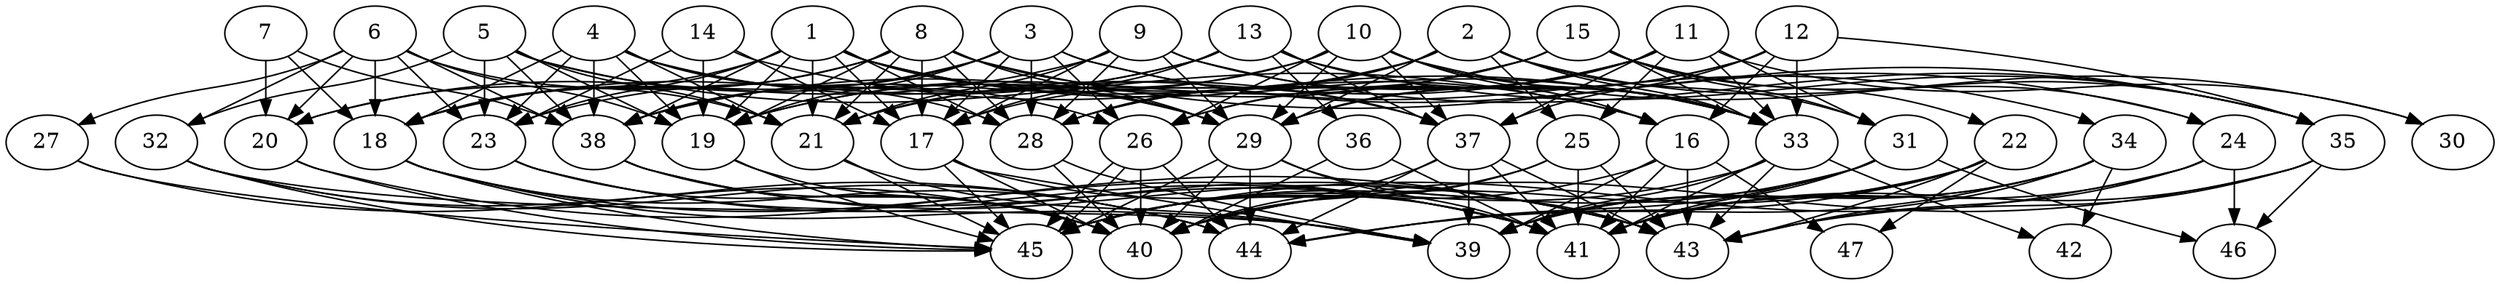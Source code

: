 // DAG (tier=3-complex, mode=data, n=47, ccr=0.518, fat=0.740, density=0.655, regular=0.228, jump=0.334, mindata=4194304, maxdata=33554432)
// DAG automatically generated by daggen at Sun Aug 24 16:33:35 2025
// /home/ermia/Project/Environments/daggen/bin/daggen --dot --ccr 0.518 --fat 0.740 --regular 0.228 --density 0.655 --jump 0.334 --mindata 4194304 --maxdata 33554432 -n 47 
digraph G {
  1 [size="35098679844542796005376", alpha="0.00", expect_size="17549339922271398002688"]
  1 -> 16 [size ="8575981618987008"]
  1 -> 17 [size ="8575981618987008"]
  1 -> 18 [size ="8575981618987008"]
  1 -> 19 [size ="8575981618987008"]
  1 -> 21 [size ="8575981618987008"]
  1 -> 23 [size ="8575981618987008"]
  1 -> 28 [size ="8575981618987008"]
  1 -> 29 [size ="8575981618987008"]
  1 -> 33 [size ="8575981618987008"]
  1 -> 38 [size ="8575981618987008"]
  2 [size="49921946068404136", alpha="0.00", expect_size="24960973034202068"]
  2 -> 17 [size ="1792527451553792"]
  2 -> 19 [size ="1792527451553792"]
  2 -> 25 [size ="1792527451553792"]
  2 -> 28 [size ="1792527451553792"]
  2 -> 29 [size ="1792527451553792"]
  2 -> 31 [size ="1792527451553792"]
  2 -> 33 [size ="1792527451553792"]
  2 -> 35 [size ="1792527451553792"]
  3 [size="4247249780191088128", alpha="0.10", expect_size="2123624890095544064"]
  3 -> 17 [size ="4067471602483200"]
  3 -> 18 [size ="4067471602483200"]
  3 -> 19 [size ="4067471602483200"]
  3 -> 24 [size ="4067471602483200"]
  3 -> 26 [size ="4067471602483200"]
  3 -> 28 [size ="4067471602483200"]
  3 -> 34 [size ="4067471602483200"]
  3 -> 38 [size ="4067471602483200"]
  4 [size="507534531849414080", alpha="0.19", expect_size="253767265924707040"]
  4 -> 18 [size ="8860467200000000"]
  4 -> 19 [size ="8860467200000000"]
  4 -> 21 [size ="8860467200000000"]
  4 -> 23 [size ="8860467200000000"]
  4 -> 26 [size ="8860467200000000"]
  4 -> 28 [size ="8860467200000000"]
  4 -> 37 [size ="8860467200000000"]
  4 -> 38 [size ="8860467200000000"]
  5 [size="38456378121833984", alpha="0.12", expect_size="19228189060916992"]
  5 -> 16 [size ="864215367680000"]
  5 -> 19 [size ="864215367680000"]
  5 -> 21 [size ="864215367680000"]
  5 -> 23 [size ="864215367680000"]
  5 -> 29 [size ="864215367680000"]
  5 -> 32 [size ="864215367680000"]
  5 -> 38 [size ="864215367680000"]
  6 [size="12911453559433723904000", alpha="0.14", expect_size="6455726779716861952000"]
  6 -> 18 [size ="4402912742604800"]
  6 -> 19 [size ="4402912742604800"]
  6 -> 20 [size ="4402912742604800"]
  6 -> 21 [size ="4402912742604800"]
  6 -> 23 [size ="4402912742604800"]
  6 -> 27 [size ="4402912742604800"]
  6 -> 32 [size ="4402912742604800"]
  6 -> 38 [size ="4402912742604800"]
  7 [size="2768976575969592320", alpha="0.13", expect_size="1384488287984796160"]
  7 -> 18 [size ="2353809858756608"]
  7 -> 20 [size ="2353809858756608"]
  7 -> 38 [size ="2353809858756608"]
  8 [size="16249335813236588544000", alpha="0.14", expect_size="8124667906618294272000"]
  8 -> 17 [size ="5132320033996800"]
  8 -> 18 [size ="5132320033996800"]
  8 -> 19 [size ="5132320033996800"]
  8 -> 20 [size ="5132320033996800"]
  8 -> 21 [size ="5132320033996800"]
  8 -> 28 [size ="5132320033996800"]
  8 -> 29 [size ="5132320033996800"]
  8 -> 35 [size ="5132320033996800"]
  8 -> 37 [size ="5132320033996800"]
  9 [size="32205024188728082432000", alpha="0.06", expect_size="16102512094364041216000"]
  9 -> 17 [size ="8097899950899200"]
  9 -> 20 [size ="8097899950899200"]
  9 -> 21 [size ="8097899950899200"]
  9 -> 28 [size ="8097899950899200"]
  9 -> 29 [size ="8097899950899200"]
  9 -> 33 [size ="8097899950899200"]
  9 -> 35 [size ="8097899950899200"]
  10 [size="12533988429923014656", alpha="0.11", expect_size="6266994214961507328"]
  10 -> 16 [size ="7638590746001408"]
  10 -> 21 [size ="7638590746001408"]
  10 -> 26 [size ="7638590746001408"]
  10 -> 29 [size ="7638590746001408"]
  10 -> 30 [size ="7638590746001408"]
  10 -> 33 [size ="7638590746001408"]
  10 -> 37 [size ="7638590746001408"]
  10 -> 38 [size ="7638590746001408"]
  11 [size="102071088434355264", alpha="0.14", expect_size="51035544217177632"]
  11 -> 21 [size ="4723733377843200"]
  11 -> 25 [size ="4723733377843200"]
  11 -> 26 [size ="4723733377843200"]
  11 -> 28 [size ="4723733377843200"]
  11 -> 29 [size ="4723733377843200"]
  11 -> 30 [size ="4723733377843200"]
  11 -> 31 [size ="4723733377843200"]
  11 -> 33 [size ="4723733377843200"]
  11 -> 37 [size ="4723733377843200"]
  12 [size="475639188226370961408", alpha="0.07", expect_size="237819594113185480704"]
  12 -> 16 [size ="487463093010432"]
  12 -> 26 [size ="487463093010432"]
  12 -> 29 [size ="487463093010432"]
  12 -> 33 [size ="487463093010432"]
  12 -> 35 [size ="487463093010432"]
  12 -> 37 [size ="487463093010432"]
  13 [size="92137401308738064", alpha="0.09", expect_size="46068700654369032"]
  13 -> 17 [size ="6085434773864448"]
  13 -> 18 [size ="6085434773864448"]
  13 -> 23 [size ="6085434773864448"]
  13 -> 33 [size ="6085434773864448"]
  13 -> 35 [size ="6085434773864448"]
  13 -> 36 [size ="6085434773864448"]
  13 -> 37 [size ="6085434773864448"]
  14 [size="20829841748200864", alpha="0.10", expect_size="10414920874100432"]
  14 -> 17 [size ="333366771580928"]
  14 -> 19 [size ="333366771580928"]
  14 -> 23 [size ="333366771580928"]
  14 -> 33 [size ="333366771580928"]
  15 [size="1743640424194020212736", alpha="0.20", expect_size="871820212097010106368"]
  15 -> 19 [size ="1158940855369728"]
  15 -> 22 [size ="1158940855369728"]
  15 -> 24 [size ="1158940855369728"]
  15 -> 28 [size ="1158940855369728"]
  15 -> 31 [size ="1158940855369728"]
  15 -> 33 [size ="1158940855369728"]
  15 -> 38 [size ="1158940855369728"]
  16 [size="614036576326482048", alpha="0.00", expect_size="307018288163241024"]
  16 -> 39 [size ="313677106380800"]
  16 -> 41 [size ="313677106380800"]
  16 -> 43 [size ="313677106380800"]
  16 -> 45 [size ="313677106380800"]
  16 -> 47 [size ="313677106380800"]
  17 [size="903266394404028416000", alpha="0.02", expect_size="451633197202014208000"]
  17 -> 39 [size ="747539057868800"]
  17 -> 40 [size ="747539057868800"]
  17 -> 41 [size ="747539057868800"]
  17 -> 45 [size ="747539057868800"]
  18 [size="285844837871044544", alpha="0.10", expect_size="142922418935522272"]
  18 -> 39 [size ="6460683617042432"]
  18 -> 41 [size ="6460683617042432"]
  18 -> 44 [size ="6460683617042432"]
  18 -> 45 [size ="6460683617042432"]
  19 [size="332249301214178560", alpha="0.00", expect_size="166124650607089280"]
  19 -> 40 [size ="7359698252595200"]
  19 -> 45 [size ="7359698252595200"]
  20 [size="16889330816657309696", alpha="0.12", expect_size="8444665408328654848"]
  20 -> 43 [size ="6235467880071168"]
  20 -> 45 [size ="6235467880071168"]
  21 [size="9734705874903631872", alpha="0.01", expect_size="4867352937451815936"]
  21 -> 39 [size ="8423779092922368"]
  21 -> 45 [size ="8423779092922368"]
  22 [size="1460163731777321435136", alpha="0.10", expect_size="730081865888660717568"]
  22 -> 39 [size ="1029653322006528"]
  22 -> 40 [size ="1029653322006528"]
  22 -> 41 [size ="1029653322006528"]
  22 -> 43 [size ="1029653322006528"]
  22 -> 44 [size ="1029653322006528"]
  22 -> 47 [size ="1029653322006528"]
  23 [size="4974905372205712932864", alpha="0.10", expect_size="2487452686102856466432"]
  23 -> 40 [size ="2331380734230528"]
  23 -> 41 [size ="2331380734230528"]
  23 -> 43 [size ="2331380734230528"]
  24 [size="31358658063163756", alpha="0.11", expect_size="15679329031581878"]
  24 -> 41 [size ="1751804761079808"]
  24 -> 43 [size ="1751804761079808"]
  24 -> 45 [size ="1751804761079808"]
  24 -> 46 [size ="1751804761079808"]
  25 [size="8996044799960090624", alpha="0.08", expect_size="4498022399980045312"]
  25 -> 40 [size ="3366861404110848"]
  25 -> 41 [size ="3366861404110848"]
  25 -> 43 [size ="3366861404110848"]
  25 -> 45 [size ="3366861404110848"]
  26 [size="63814735672563400", alpha="0.08", expect_size="31907367836281700"]
  26 -> 40 [size ="2731515523891200"]
  26 -> 44 [size ="2731515523891200"]
  26 -> 45 [size ="2731515523891200"]
  26 -> 45 [size ="2731515523891200"]
  27 [size="31922879154963072679936", alpha="0.15", expect_size="15961439577481536339968"]
  27 -> 44 [size ="8050534019760128"]
  27 -> 45 [size ="8050534019760128"]
  28 [size="29624696083099169062912", alpha="0.17", expect_size="14812348041549584531456"]
  28 -> 39 [size ="7659361887322112"]
  28 -> 40 [size ="7659361887322112"]
  29 [size="213695334843072768", alpha="0.05", expect_size="106847667421536384"]
  29 -> 40 [size ="156986725367808"]
  29 -> 41 [size ="156986725367808"]
  29 -> 43 [size ="156986725367808"]
  29 -> 44 [size ="156986725367808"]
  29 -> 45 [size ="156986725367808"]
  30 [size="6554452084669896704", alpha="0.01", expect_size="3277226042334948352"]
  31 [size="1024894975975530430464", alpha="0.11", expect_size="512447487987765215232"]
  31 -> 39 [size ="813222831587328"]
  31 -> 41 [size ="813222831587328"]
  31 -> 44 [size ="813222831587328"]
  31 -> 45 [size ="813222831587328"]
  31 -> 46 [size ="813222831587328"]
  32 [size="4927607797896202682368", alpha="0.20", expect_size="2463803898948101341184"]
  32 -> 39 [size ="2316580570529792"]
  32 -> 40 [size ="2316580570529792"]
  32 -> 44 [size ="2316580570529792"]
  32 -> 45 [size ="2316580570529792"]
  33 [size="388820776160688640", alpha="0.08", expect_size="194410388080344320"]
  33 -> 39 [size ="7751395948101632"]
  33 -> 41 [size ="7751395948101632"]
  33 -> 42 [size ="7751395948101632"]
  33 -> 43 [size ="7751395948101632"]
  33 -> 45 [size ="7751395948101632"]
  34 [size="202469463190476480", alpha="0.19", expect_size="101234731595238240"]
  34 -> 39 [size ="199442309316608"]
  34 -> 41 [size ="199442309316608"]
  34 -> 42 [size ="199442309316608"]
  34 -> 43 [size ="199442309316608"]
  34 -> 44 [size ="199442309316608"]
  35 [size="1344374212717160448", alpha="0.05", expect_size="672187106358580224"]
  35 -> 40 [size ="1612145913495552"]
  35 -> 41 [size ="1612145913495552"]
  35 -> 43 [size ="1612145913495552"]
  35 -> 46 [size ="1612145913495552"]
  36 [size="86832162458201536", alpha="0.18", expect_size="43416081229100768"]
  36 -> 40 [size ="7613298254020608"]
  36 -> 41 [size ="7613298254020608"]
  37 [size="26091916300873516", alpha="0.02", expect_size="13045958150436758"]
  37 -> 39 [size ="2576650503979008"]
  37 -> 40 [size ="2576650503979008"]
  37 -> 41 [size ="2576650503979008"]
  37 -> 43 [size ="2576650503979008"]
  37 -> 44 [size ="2576650503979008"]
  38 [size="8504665836880877568", alpha="0.14", expect_size="4252332918440438784"]
  38 -> 40 [size ="2926514244943872"]
  38 -> 41 [size ="2926514244943872"]
  38 -> 43 [size ="2926514244943872"]
  39 [size="1642834913477506304", alpha="0.13", expect_size="821417456738753152"]
  40 [size="8179427957773746176", alpha="0.14", expect_size="4089713978886873088"]
  41 [size="33389335620490276", alpha="0.03", expect_size="16694667810245138"]
  42 [size="2927780668071791616", alpha="0.12", expect_size="1463890334035895808"]
  43 [size="536436679870527040", alpha="0.19", expect_size="268218339935263520"]
  44 [size="28412205062595098443776", alpha="0.07", expect_size="14206102531297549221888"]
  45 [size="1587630397219482", alpha="0.10", expect_size="793815198609741"]
  46 [size="33637508957364578942976", alpha="0.03", expect_size="16818754478682289471488"]
  47 [size="1857724505582774016", alpha="0.00", expect_size="928862252791387008"]
}